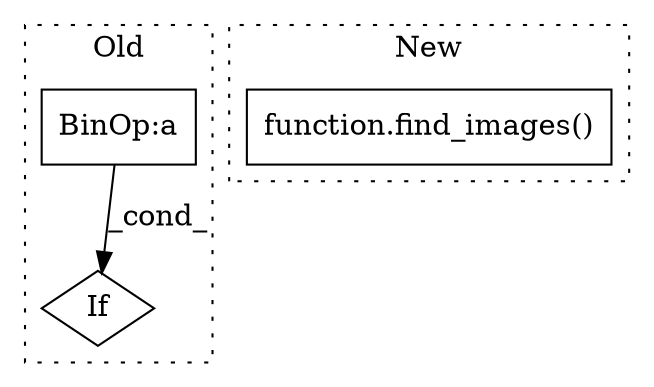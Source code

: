 digraph G {
subgraph cluster0 {
1 [label="If" a="96" s="6265" l="3" shape="diamond"];
3 [label="BinOp:a" a="82" s="6167" l="3" shape="box"];
label = "Old";
style="dotted";
}
subgraph cluster1 {
2 [label="function.find_images()" a="75" s="6811,6840" l="12,17" shape="box"];
label = "New";
style="dotted";
}
3 -> 1 [label="_cond_"];
}